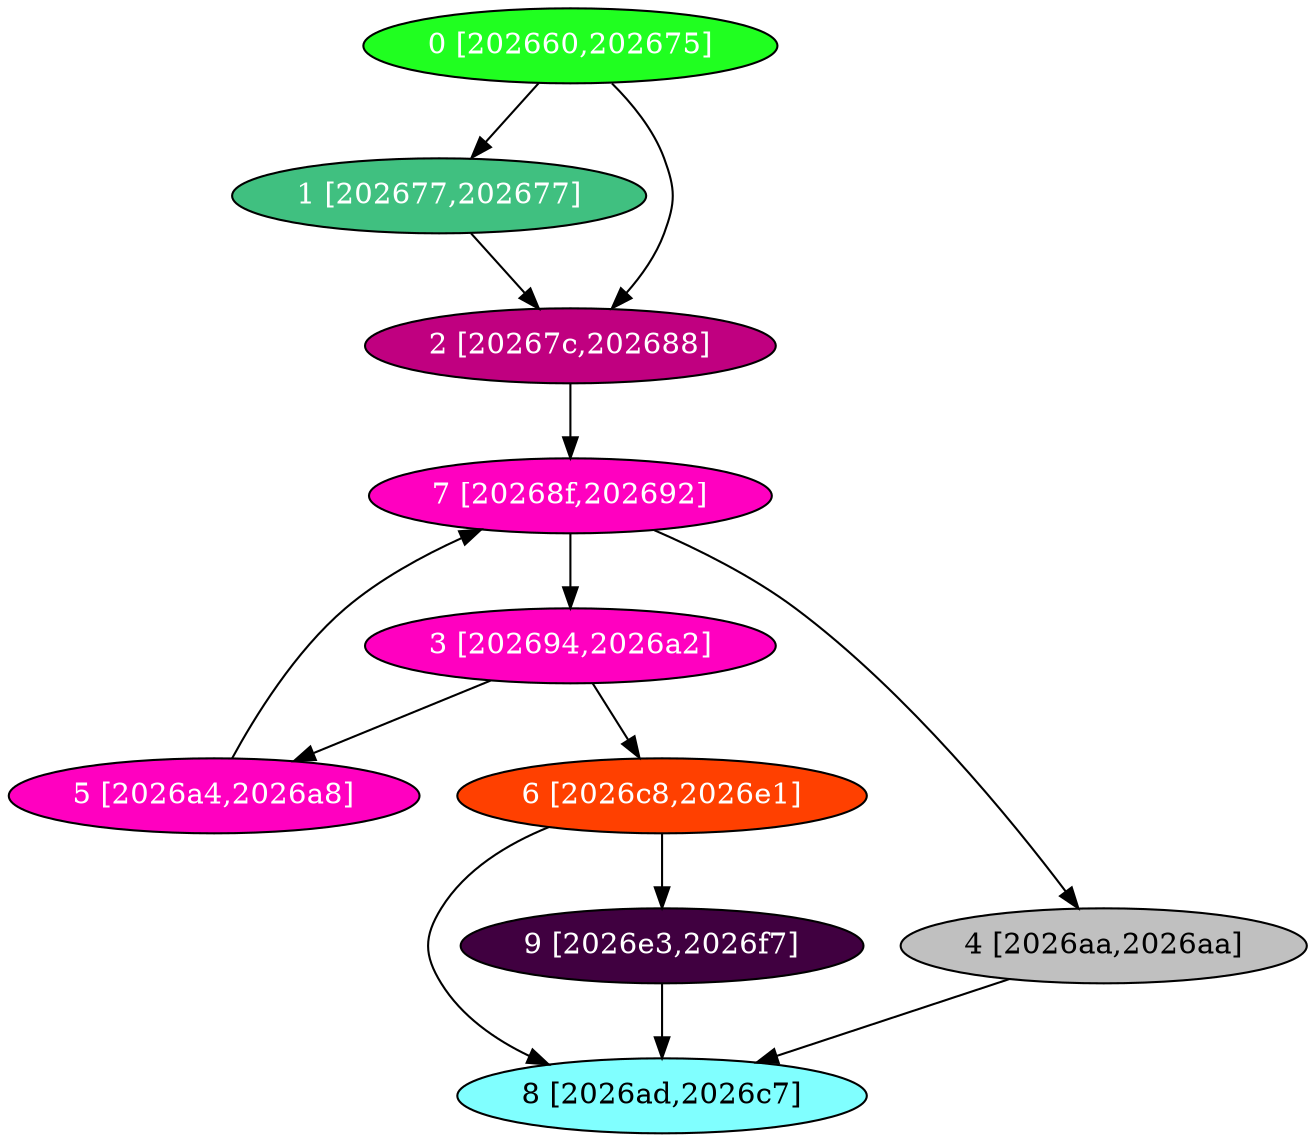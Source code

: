 diGraph libnss3{
	libnss3_0  [style=filled fillcolor="#20FF20" fontcolor="#ffffff" shape=oval label="0 [202660,202675]"]
	libnss3_1  [style=filled fillcolor="#40C080" fontcolor="#ffffff" shape=oval label="1 [202677,202677]"]
	libnss3_2  [style=filled fillcolor="#C00080" fontcolor="#ffffff" shape=oval label="2 [20267c,202688]"]
	libnss3_3  [style=filled fillcolor="#FF00C0" fontcolor="#ffffff" shape=oval label="3 [202694,2026a2]"]
	libnss3_4  [style=filled fillcolor="#C0C0C0" fontcolor="#000000" shape=oval label="4 [2026aa,2026aa]"]
	libnss3_5  [style=filled fillcolor="#FF00C0" fontcolor="#ffffff" shape=oval label="5 [2026a4,2026a8]"]
	libnss3_6  [style=filled fillcolor="#FF4000" fontcolor="#ffffff" shape=oval label="6 [2026c8,2026e1]"]
	libnss3_7  [style=filled fillcolor="#FF00C0" fontcolor="#ffffff" shape=oval label="7 [20268f,202692]"]
	libnss3_8  [style=filled fillcolor="#80FFFF" fontcolor="#000000" shape=oval label="8 [2026ad,2026c7]"]
	libnss3_9  [style=filled fillcolor="#400040" fontcolor="#ffffff" shape=oval label="9 [2026e3,2026f7]"]

	libnss3_0 -> libnss3_1
	libnss3_0 -> libnss3_2
	libnss3_1 -> libnss3_2
	libnss3_2 -> libnss3_7
	libnss3_3 -> libnss3_5
	libnss3_3 -> libnss3_6
	libnss3_4 -> libnss3_8
	libnss3_5 -> libnss3_7
	libnss3_6 -> libnss3_8
	libnss3_6 -> libnss3_9
	libnss3_7 -> libnss3_3
	libnss3_7 -> libnss3_4
	libnss3_9 -> libnss3_8
}